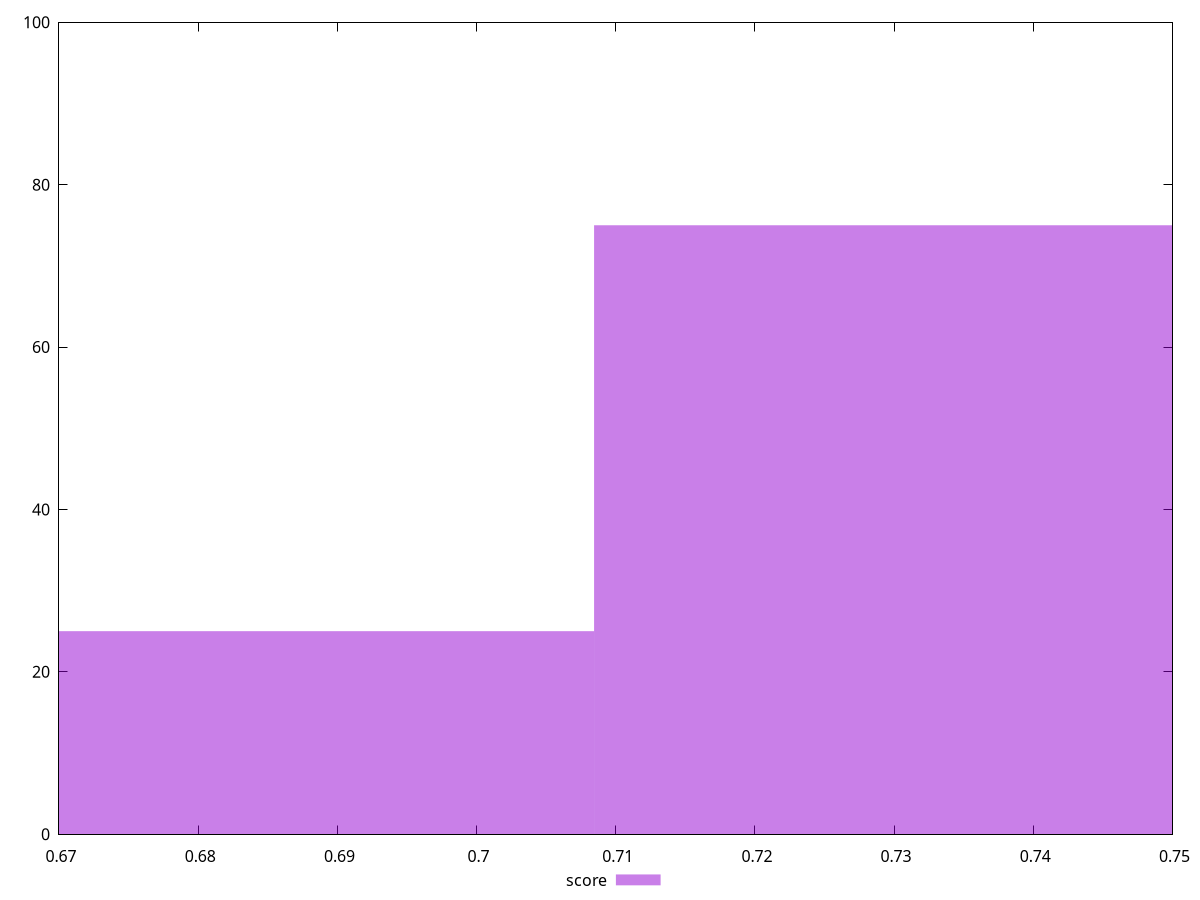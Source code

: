 reset

$score <<EOF
0.7501162827063834 75
0.6667700290723408 25
EOF

set key outside below
set boxwidth 0.0833462536340426
set xrange [0.67:0.75]
set yrange [0:100]
set trange [0:100]
set style fill transparent solid 0.5 noborder
set terminal svg size 640, 490 enhanced background rgb 'white'
set output "report_00025_2021-02-22T21:38:55.199Z/uses-text-compression/samples/pages+cached+noadtech+nomedia+nocss/score/histogram.svg"

plot $score title "score" with boxes

reset
